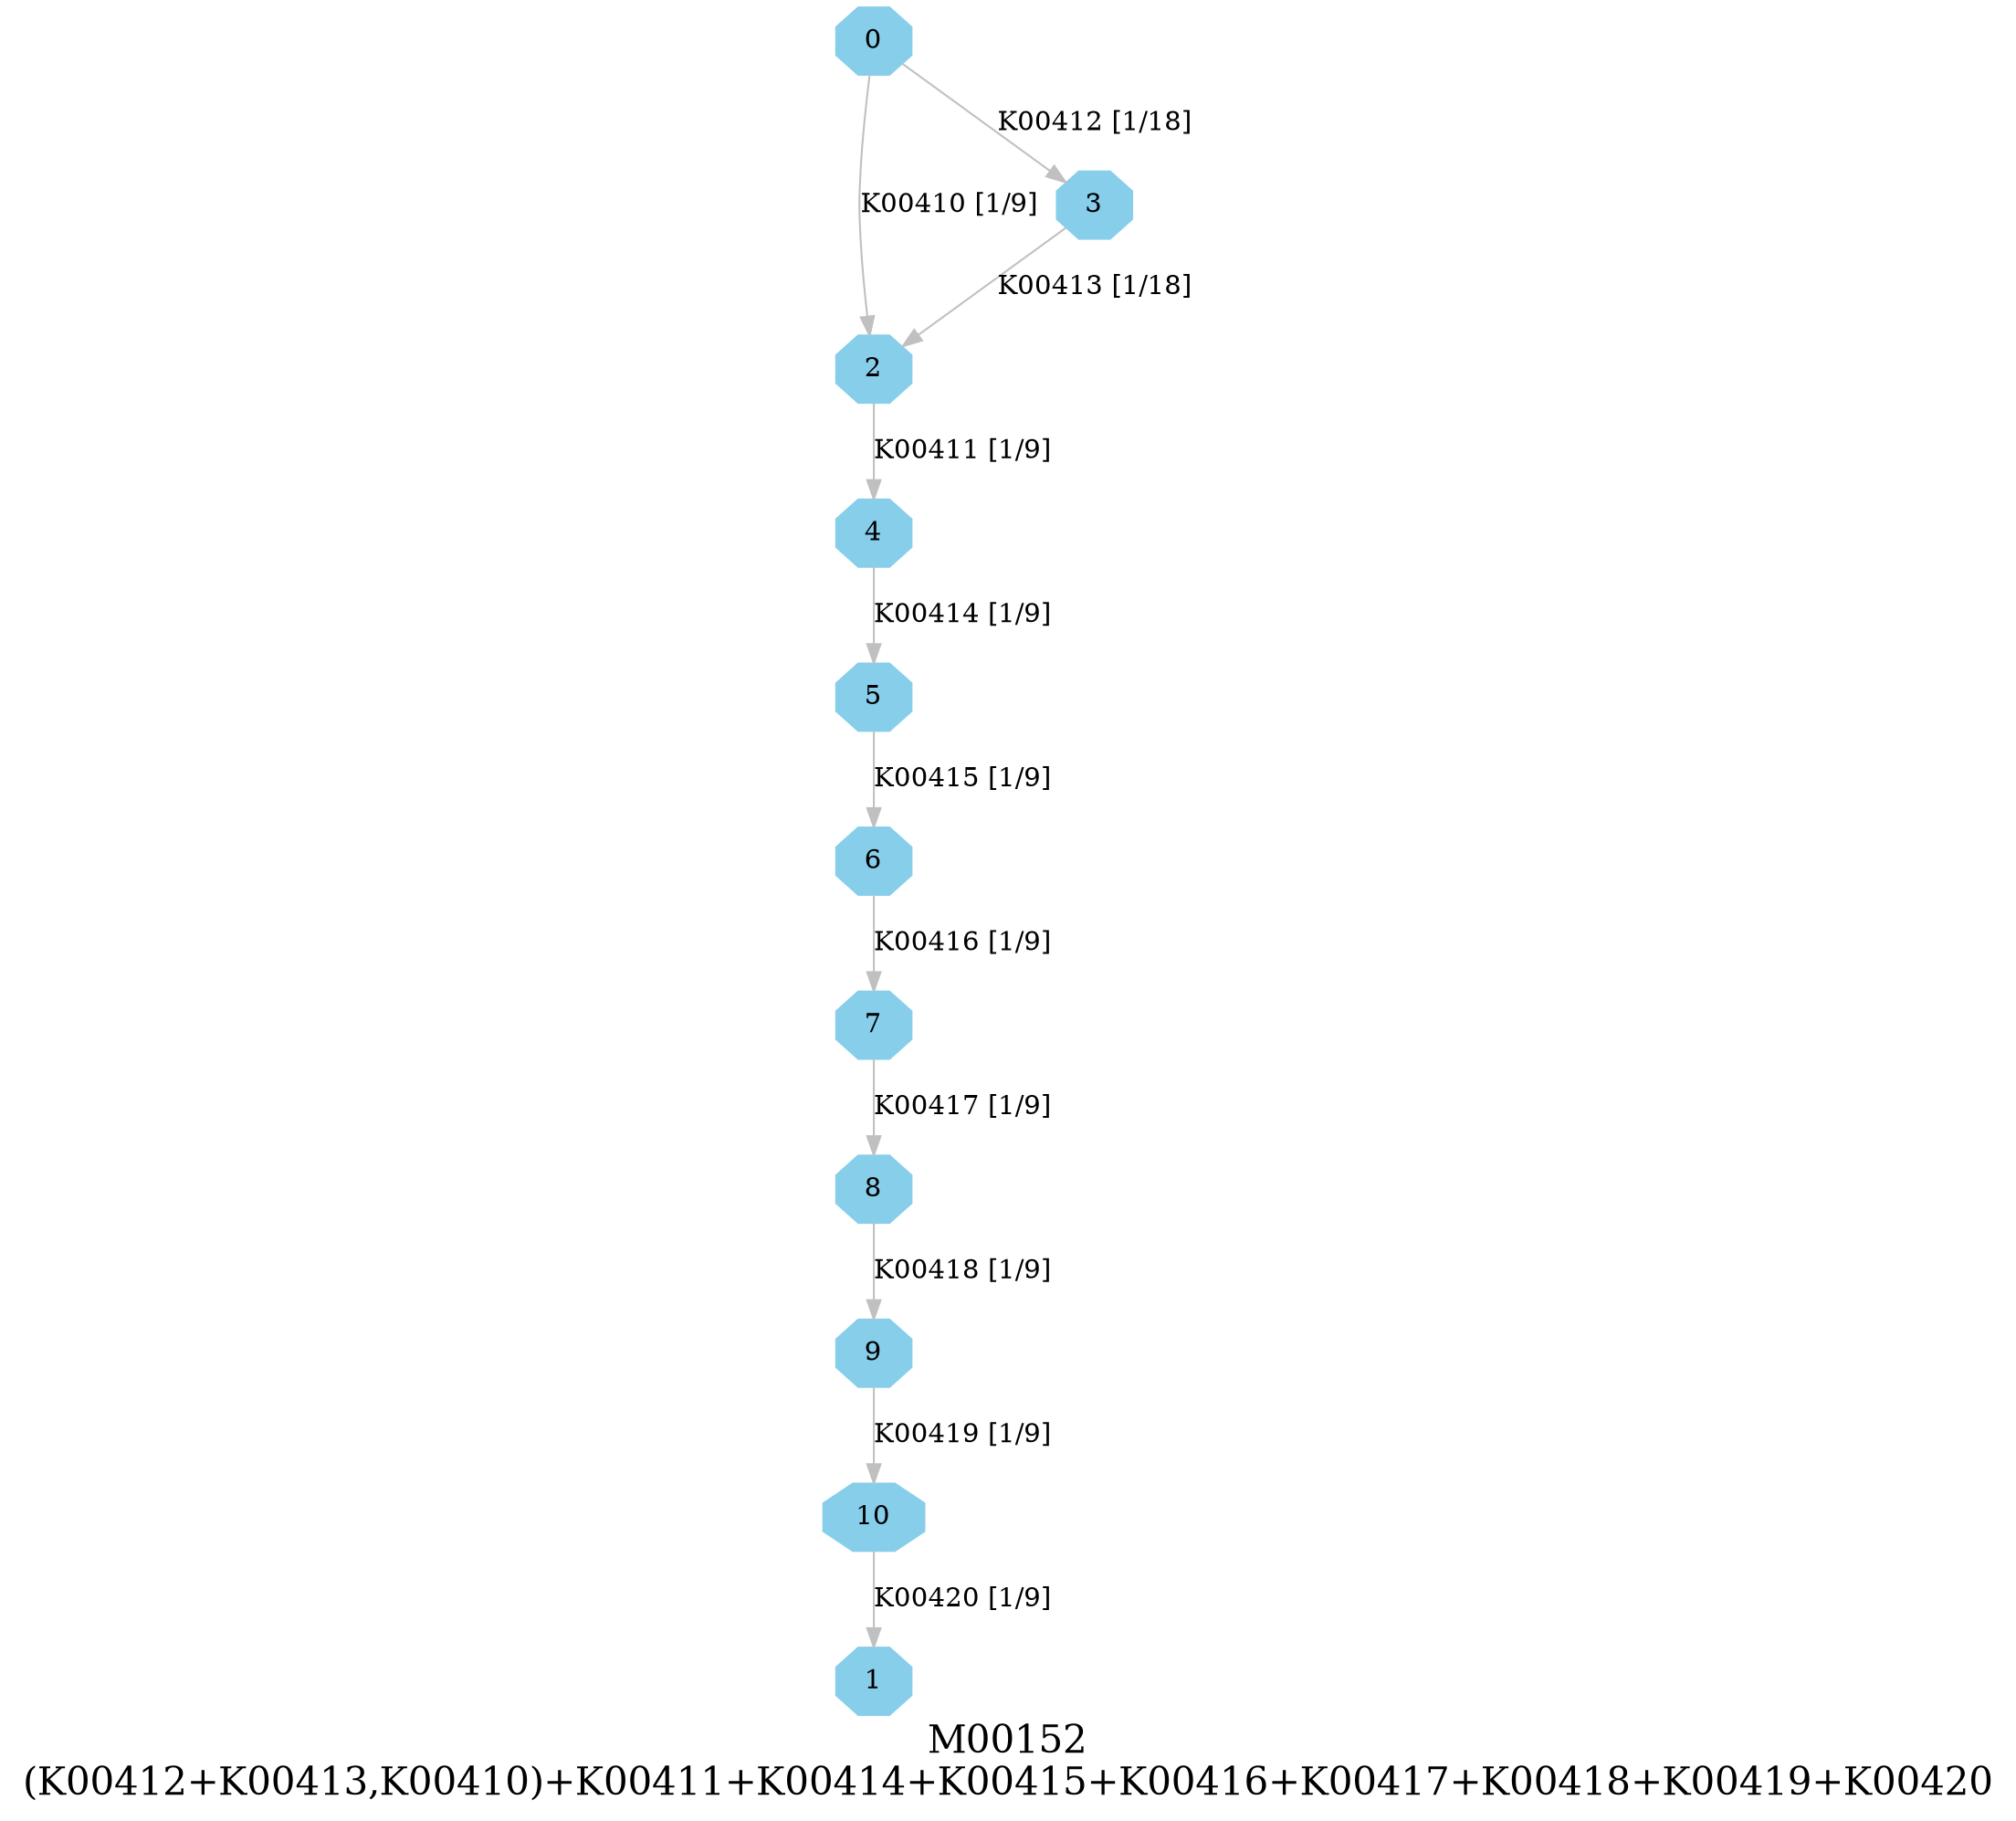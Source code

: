 digraph G {
graph [label="M00152
(K00412+K00413,K00410)+K00411+K00414+K00415+K00416+K00417+K00418+K00419+K00420",fontsize=20];
node [shape=box,style=filled];
edge [len=3,color=grey];
{node [width=.3,height=.3,shape=octagon,style=filled,color=skyblue] 0 1 2 3 4 5 6 7 8 9 10 }
0 -> 3 [label="K00412 [1/18]"];
0 -> 2 [label="K00410 [1/9]"];
2 -> 4 [label="K00411 [1/9]"];
3 -> 2 [label="K00413 [1/18]"];
4 -> 5 [label="K00414 [1/9]"];
5 -> 6 [label="K00415 [1/9]"];
6 -> 7 [label="K00416 [1/9]"];
7 -> 8 [label="K00417 [1/9]"];
8 -> 9 [label="K00418 [1/9]"];
9 -> 10 [label="K00419 [1/9]"];
10 -> 1 [label="K00420 [1/9]"];
}